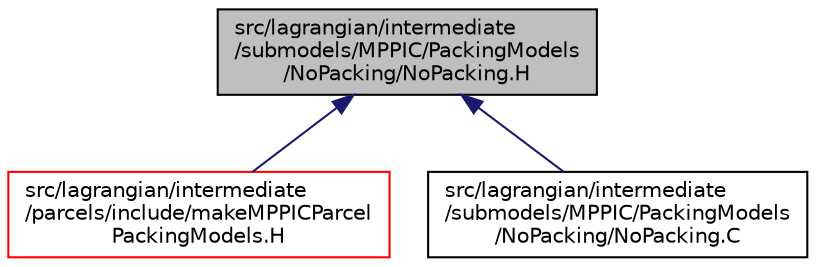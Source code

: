 digraph "src/lagrangian/intermediate/submodels/MPPIC/PackingModels/NoPacking/NoPacking.H"
{
  bgcolor="transparent";
  edge [fontname="Helvetica",fontsize="10",labelfontname="Helvetica",labelfontsize="10"];
  node [fontname="Helvetica",fontsize="10",shape=record];
  Node1 [label="src/lagrangian/intermediate\l/submodels/MPPIC/PackingModels\l/NoPacking/NoPacking.H",height=0.2,width=0.4,color="black", fillcolor="grey75", style="filled", fontcolor="black"];
  Node1 -> Node2 [dir="back",color="midnightblue",fontsize="10",style="solid",fontname="Helvetica"];
  Node2 [label="src/lagrangian/intermediate\l/parcels/include/makeMPPICParcel\lPackingModels.H",height=0.2,width=0.4,color="red",URL="$a06820.html"];
  Node1 -> Node3 [dir="back",color="midnightblue",fontsize="10",style="solid",fontname="Helvetica"];
  Node3 [label="src/lagrangian/intermediate\l/submodels/MPPIC/PackingModels\l/NoPacking/NoPacking.C",height=0.2,width=0.4,color="black",URL="$a07082.html"];
}
